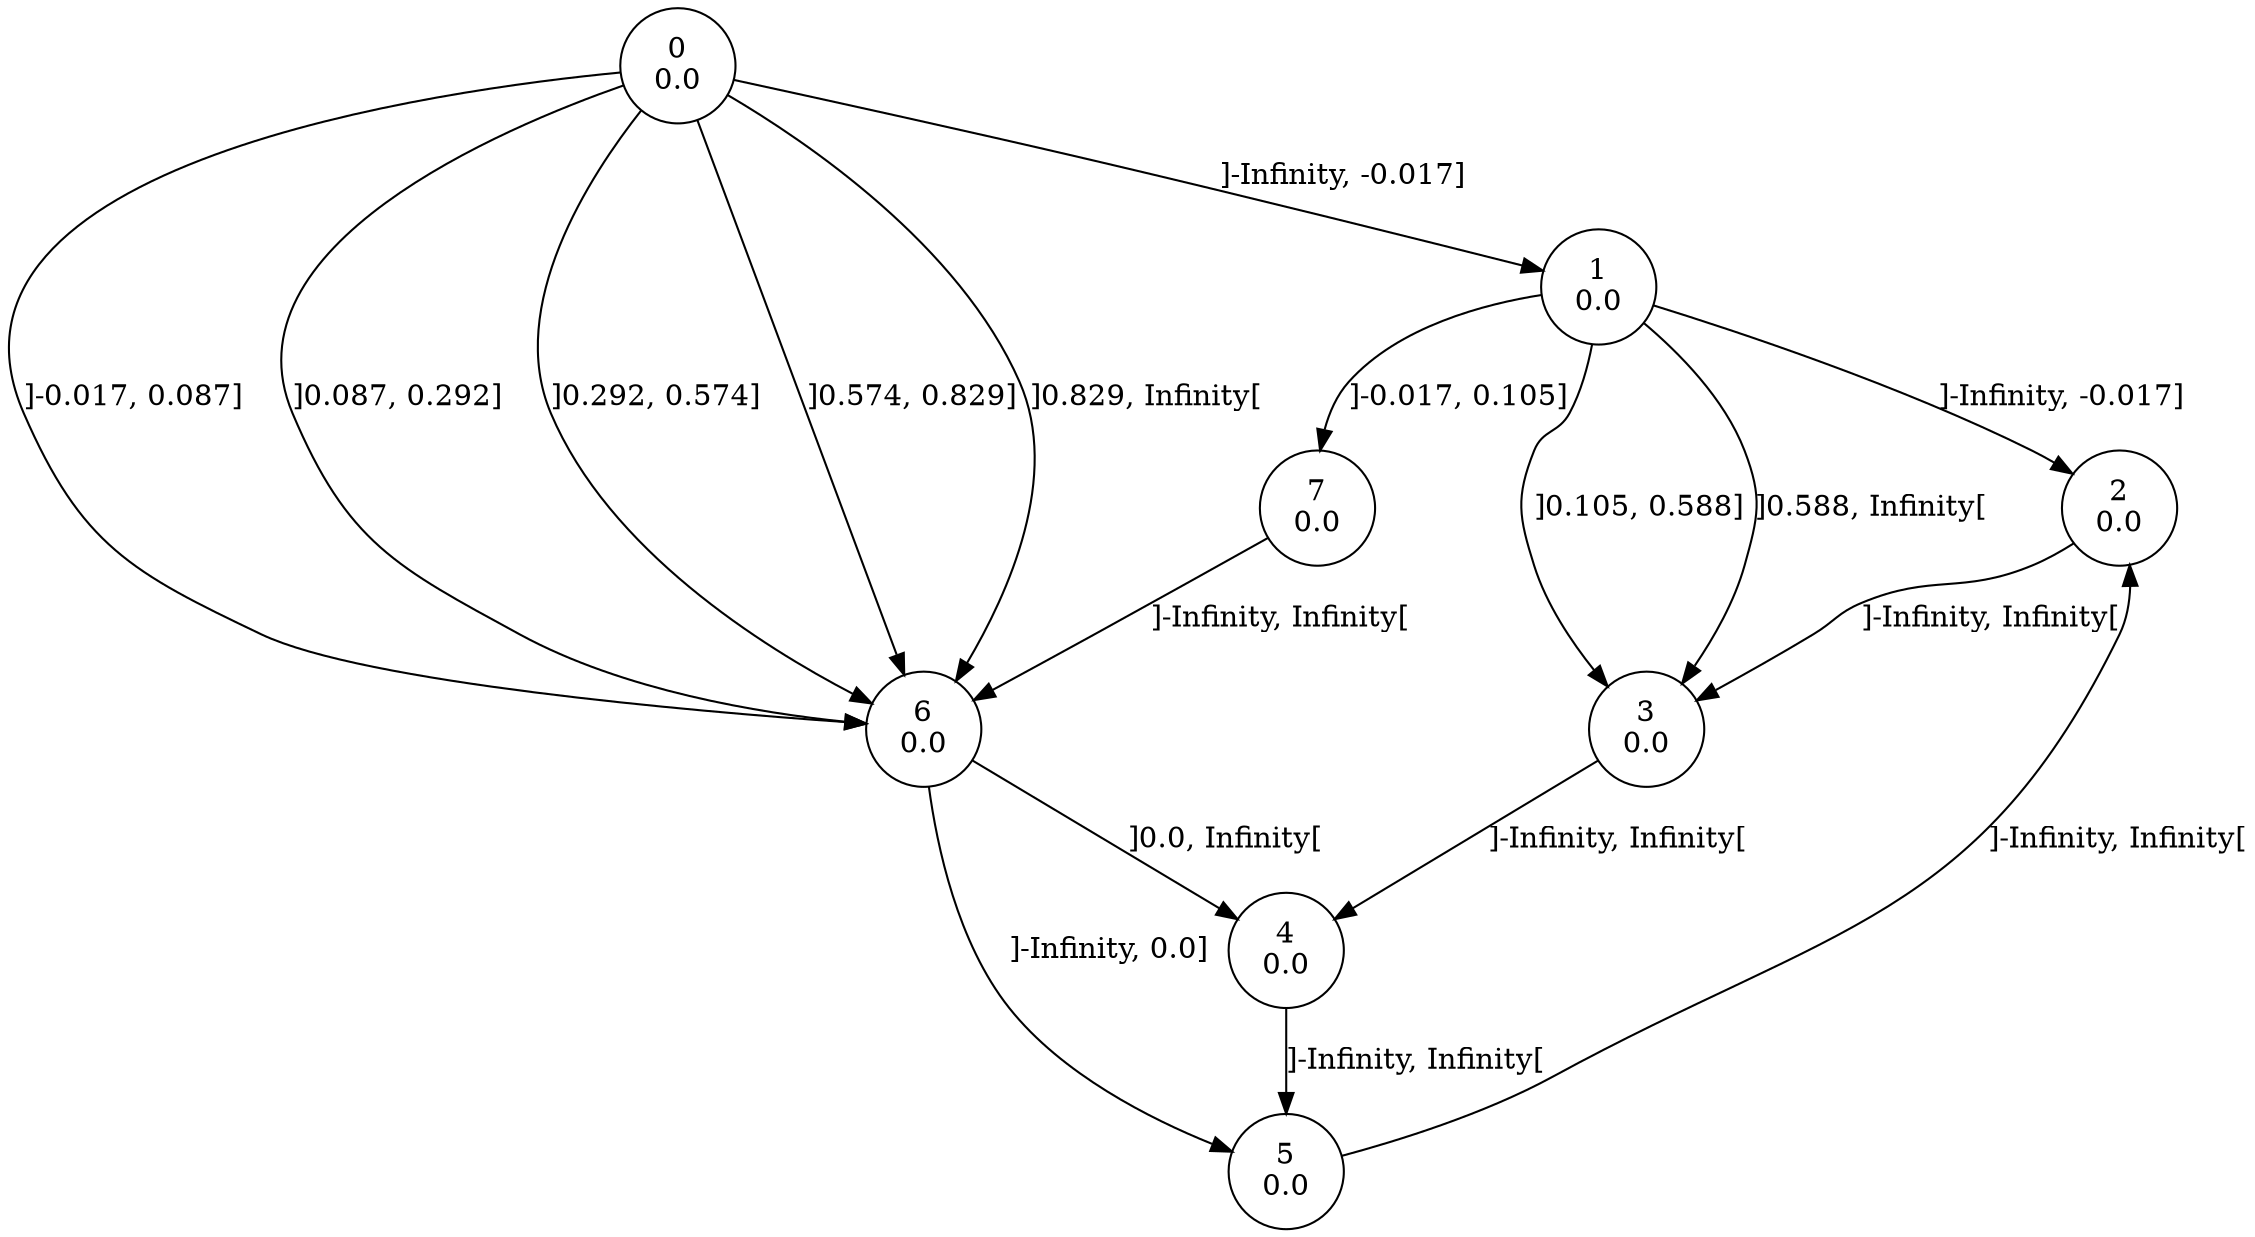 digraph a {
0 [shape=circle, label="0\n0.0"];
	0->1 [ label="]-Infinity, -0.017]"];
	0->6 [ label="]-0.017, 0.087]"];
	0->6 [ label="]0.087, 0.292]"];
	0->6 [ label="]0.292, 0.574]"];
	0->6 [ label="]0.574, 0.829]"];
	0->6 [ label="]0.829, Infinity["];
1 [shape=circle, label="1\n0.0"];
	1->2 [ label="]-Infinity, -0.017]"];
	1->7 [ label="]-0.017, 0.105]"];
	1->3 [ label="]0.105, 0.588]"];
	1->3 [ label="]0.588, Infinity["];
2 [shape=circle, label="2\n0.0"];
	2->3 [ label="]-Infinity, Infinity["];
3 [shape=circle, label="3\n0.0"];
	3->4 [ label="]-Infinity, Infinity["];
4 [shape=circle, label="4\n0.0"];
	4->5 [ label="]-Infinity, Infinity["];
5 [shape=circle, label="5\n0.0"];
	5->2 [ label="]-Infinity, Infinity["];
6 [shape=circle, label="6\n0.0"];
	6->5 [ label="]-Infinity, 0.0]"];
	6->4 [ label="]0.0, Infinity["];
7 [shape=circle, label="7\n0.0"];
	7->6 [ label="]-Infinity, Infinity["];
}